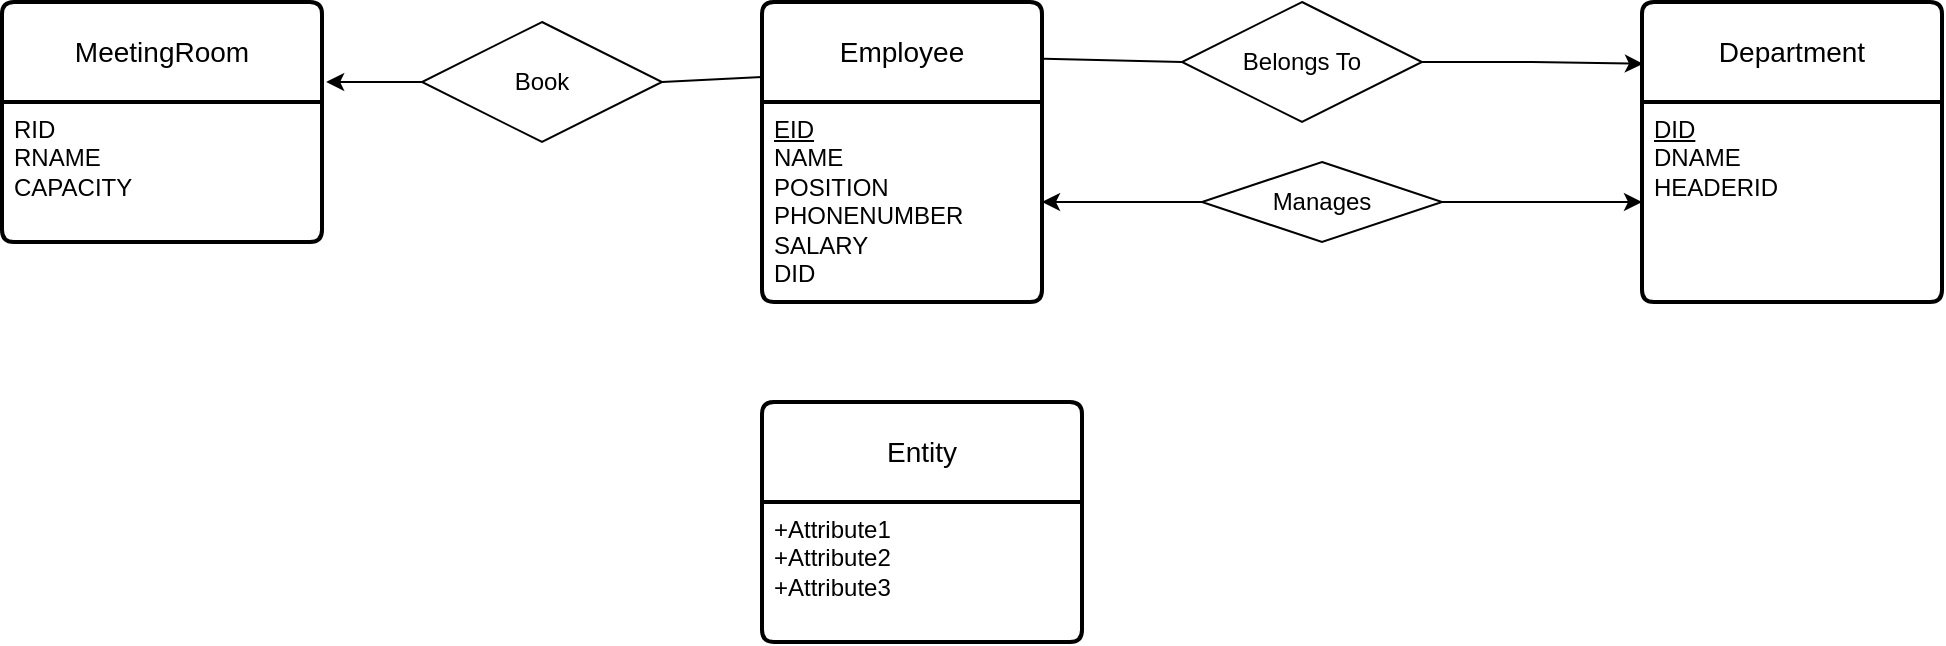 <mxfile version="22.1.0" type="github">
  <diagram id="R2lEEEUBdFMjLlhIrx00" name="Page-1">
    <mxGraphModel dx="2012" dy="699" grid="1" gridSize="10" guides="1" tooltips="1" connect="1" arrows="1" fold="1" page="1" pageScale="1" pageWidth="850" pageHeight="1100" math="0" shadow="0" extFonts="Permanent Marker^https://fonts.googleapis.com/css?family=Permanent+Marker">
      <root>
        <mxCell id="0" />
        <mxCell id="1" parent="0" />
        <mxCell id="sHRveWtKWBbtapAj630H-1" value="Employee" style="swimlane;childLayout=stackLayout;horizontal=1;startSize=50;horizontalStack=0;rounded=1;fontSize=14;fontStyle=0;strokeWidth=2;resizeParent=0;resizeLast=1;shadow=0;dashed=0;align=center;arcSize=4;whiteSpace=wrap;html=1;" vertex="1" parent="1">
          <mxGeometry x="190" y="200" width="140" height="150" as="geometry" />
        </mxCell>
        <mxCell id="sHRveWtKWBbtapAj630H-2" value="&lt;u&gt;EID&lt;/u&gt;&lt;br&gt;NAME&lt;br&gt;POSITION&lt;br&gt;PHONENUMBER&lt;br&gt;SALARY&lt;br&gt;DID" style="align=left;strokeColor=none;fillColor=none;spacingLeft=4;fontSize=12;verticalAlign=top;resizable=0;rotatable=0;part=1;html=1;points=[[0,0,0,0,0],[0,0.25,0,0,0],[0,0.5,0,0,0],[0,0.75,0,0,0],[0,1,0,0,0],[0.25,0,0,0,0],[0.25,1,0,0,0],[0.5,0,0,0,0],[0.5,1,0,0,0],[0.75,0,0,0,0],[0.75,1,0,0,0],[1,0,0,0,0],[1,0.25,0,0,0],[1,0.5,0,0,0],[1,0.75,0,0,0],[1,1,0,0,0]];" vertex="1" parent="sHRveWtKWBbtapAj630H-1">
          <mxGeometry y="50" width="140" height="100" as="geometry" />
        </mxCell>
        <mxCell id="sHRveWtKWBbtapAj630H-3" value="Department" style="swimlane;childLayout=stackLayout;horizontal=1;startSize=50;horizontalStack=0;rounded=1;fontSize=14;fontStyle=0;strokeWidth=2;resizeParent=0;resizeLast=1;shadow=0;dashed=0;align=center;arcSize=4;whiteSpace=wrap;html=1;" vertex="1" parent="1">
          <mxGeometry x="630" y="200" width="150" height="150" as="geometry" />
        </mxCell>
        <mxCell id="sHRveWtKWBbtapAj630H-4" value="&lt;u&gt;DID&lt;/u&gt;&lt;br&gt;DNAME&lt;br&gt;HEADERID" style="align=left;strokeColor=none;fillColor=none;spacingLeft=4;fontSize=12;verticalAlign=top;resizable=0;rotatable=0;part=1;html=1;" vertex="1" parent="sHRveWtKWBbtapAj630H-3">
          <mxGeometry y="50" width="150" height="100" as="geometry" />
        </mxCell>
        <mxCell id="sHRveWtKWBbtapAj630H-5" value="Belongs To" style="shape=rhombus;perimeter=rhombusPerimeter;whiteSpace=wrap;html=1;align=center;" vertex="1" parent="1">
          <mxGeometry x="400" y="200" width="120" height="60" as="geometry" />
        </mxCell>
        <mxCell id="sHRveWtKWBbtapAj630H-21" style="edgeStyle=orthogonalEdgeStyle;rounded=0;orthogonalLoop=1;jettySize=auto;html=1;entryX=0;entryY=0.5;entryDx=0;entryDy=0;" edge="1" parent="1" source="sHRveWtKWBbtapAj630H-12" target="sHRveWtKWBbtapAj630H-4">
          <mxGeometry relative="1" as="geometry" />
        </mxCell>
        <mxCell id="sHRveWtKWBbtapAj630H-12" value="Manages" style="shape=rhombus;perimeter=rhombusPerimeter;whiteSpace=wrap;html=1;align=center;" vertex="1" parent="1">
          <mxGeometry x="410" y="280" width="120" height="40" as="geometry" />
        </mxCell>
        <mxCell id="sHRveWtKWBbtapAj630H-20" value="" style="endArrow=none;html=1;rounded=0;exitX=1.007;exitY=0.189;exitDx=0;exitDy=0;exitPerimeter=0;entryX=0;entryY=0.5;entryDx=0;entryDy=0;" edge="1" parent="1" source="sHRveWtKWBbtapAj630H-1" target="sHRveWtKWBbtapAj630H-5">
          <mxGeometry width="50" height="50" relative="1" as="geometry">
            <mxPoint x="400" y="310" as="sourcePoint" />
            <mxPoint x="450" y="260" as="targetPoint" />
          </mxGeometry>
        </mxCell>
        <mxCell id="sHRveWtKWBbtapAj630H-22" style="edgeStyle=orthogonalEdgeStyle;rounded=0;orthogonalLoop=1;jettySize=auto;html=1;exitX=0;exitY=0.5;exitDx=0;exitDy=0;entryX=1;entryY=0.5;entryDx=0;entryDy=0;entryPerimeter=0;" edge="1" parent="1" source="sHRveWtKWBbtapAj630H-12" target="sHRveWtKWBbtapAj630H-2">
          <mxGeometry relative="1" as="geometry" />
        </mxCell>
        <mxCell id="sHRveWtKWBbtapAj630H-23" value="MeetingRoom" style="swimlane;childLayout=stackLayout;horizontal=1;startSize=50;horizontalStack=0;rounded=1;fontSize=14;fontStyle=0;strokeWidth=2;resizeParent=0;resizeLast=1;shadow=0;dashed=0;align=center;arcSize=4;whiteSpace=wrap;html=1;" vertex="1" parent="1">
          <mxGeometry x="-190" y="200" width="160" height="120" as="geometry" />
        </mxCell>
        <mxCell id="sHRveWtKWBbtapAj630H-24" value="RID&lt;br&gt;RNAME&lt;br&gt;CAPACITY" style="align=left;strokeColor=none;fillColor=none;spacingLeft=4;fontSize=12;verticalAlign=top;resizable=0;rotatable=0;part=1;html=1;" vertex="1" parent="sHRveWtKWBbtapAj630H-23">
          <mxGeometry y="50" width="160" height="70" as="geometry" />
        </mxCell>
        <mxCell id="sHRveWtKWBbtapAj630H-25" style="edgeStyle=orthogonalEdgeStyle;rounded=0;orthogonalLoop=1;jettySize=auto;html=1;entryX=0.003;entryY=0.206;entryDx=0;entryDy=0;entryPerimeter=0;" edge="1" parent="1" source="sHRveWtKWBbtapAj630H-5" target="sHRveWtKWBbtapAj630H-3">
          <mxGeometry relative="1" as="geometry" />
        </mxCell>
        <mxCell id="sHRveWtKWBbtapAj630H-26" value="Book" style="shape=rhombus;perimeter=rhombusPerimeter;whiteSpace=wrap;html=1;align=center;" vertex="1" parent="1">
          <mxGeometry x="20" y="210" width="120" height="60" as="geometry" />
        </mxCell>
        <mxCell id="sHRveWtKWBbtapAj630H-27" style="edgeStyle=orthogonalEdgeStyle;rounded=0;orthogonalLoop=1;jettySize=auto;html=1;exitX=0;exitY=0.5;exitDx=0;exitDy=0;entryX=1.013;entryY=0.333;entryDx=0;entryDy=0;entryPerimeter=0;" edge="1" parent="1" source="sHRveWtKWBbtapAj630H-26" target="sHRveWtKWBbtapAj630H-23">
          <mxGeometry relative="1" as="geometry" />
        </mxCell>
        <mxCell id="sHRveWtKWBbtapAj630H-28" value="" style="endArrow=none;html=1;rounded=0;exitX=1;exitY=0.5;exitDx=0;exitDy=0;entryX=0;entryY=0.25;entryDx=0;entryDy=0;" edge="1" parent="1" source="sHRveWtKWBbtapAj630H-26" target="sHRveWtKWBbtapAj630H-1">
          <mxGeometry width="50" height="50" relative="1" as="geometry">
            <mxPoint x="110" y="300" as="sourcePoint" />
            <mxPoint x="160" y="250" as="targetPoint" />
          </mxGeometry>
        </mxCell>
        <mxCell id="sHRveWtKWBbtapAj630H-29" value="Entity" style="swimlane;childLayout=stackLayout;horizontal=1;startSize=50;horizontalStack=0;rounded=1;fontSize=14;fontStyle=0;strokeWidth=2;resizeParent=0;resizeLast=1;shadow=0;dashed=0;align=center;arcSize=4;whiteSpace=wrap;html=1;" vertex="1" parent="1">
          <mxGeometry x="190" y="400" width="160" height="120" as="geometry" />
        </mxCell>
        <mxCell id="sHRveWtKWBbtapAj630H-30" value="+Attribute1&#xa;+Attribute2&#xa;+Attribute3" style="align=left;strokeColor=none;fillColor=none;spacingLeft=4;fontSize=12;verticalAlign=top;resizable=0;rotatable=0;part=1;html=1;" vertex="1" parent="sHRveWtKWBbtapAj630H-29">
          <mxGeometry y="50" width="160" height="70" as="geometry" />
        </mxCell>
      </root>
    </mxGraphModel>
  </diagram>
</mxfile>
